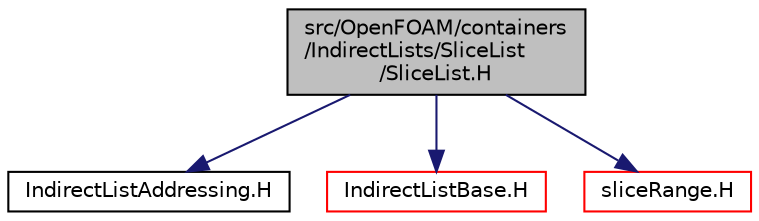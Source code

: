 digraph "src/OpenFOAM/containers/IndirectLists/SliceList/SliceList.H"
{
  bgcolor="transparent";
  edge [fontname="Helvetica",fontsize="10",labelfontname="Helvetica",labelfontsize="10"];
  node [fontname="Helvetica",fontsize="10",shape=record];
  Node1 [label="src/OpenFOAM/containers\l/IndirectLists/SliceList\l/SliceList.H",height=0.2,width=0.4,color="black", fillcolor="grey75", style="filled" fontcolor="black"];
  Node1 -> Node2 [color="midnightblue",fontsize="10",style="solid",fontname="Helvetica"];
  Node2 [label="IndirectListAddressing.H",height=0.2,width=0.4,color="black",URL="$IndirectListAddressing_8H.html"];
  Node1 -> Node3 [color="midnightblue",fontsize="10",style="solid",fontname="Helvetica"];
  Node3 [label="IndirectListBase.H",height=0.2,width=0.4,color="red",URL="$IndirectListBase_8H.html"];
  Node1 -> Node4 [color="midnightblue",fontsize="10",style="solid",fontname="Helvetica"];
  Node4 [label="sliceRange.H",height=0.2,width=0.4,color="red",URL="$sliceRange_8H.html"];
}
